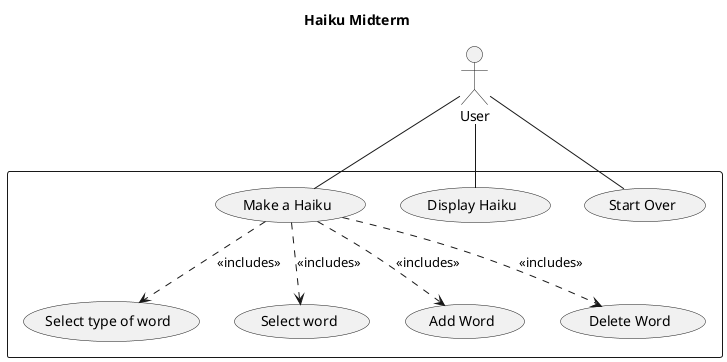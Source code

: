 @startuml
title Haiku Midterm

actor User

rectangle {
    (Make a Haiku)
    (Select type of word)
    (Select word)
    (Display Haiku)
    (Start Over)
    (Add Word)
    (Delete Word)
}

User -- (Make a Haiku)
User -- (Display Haiku)
User -- (Start Over)
(Make a Haiku) ..> (Add Word): <<includes>>
(Make a Haiku) ..> (Delete Word): <<includes>>
(Make a Haiku) ..> (Select type of word): <<includes>>
(Make a Haiku) ..> (Select word): <<includes>>


@enduml